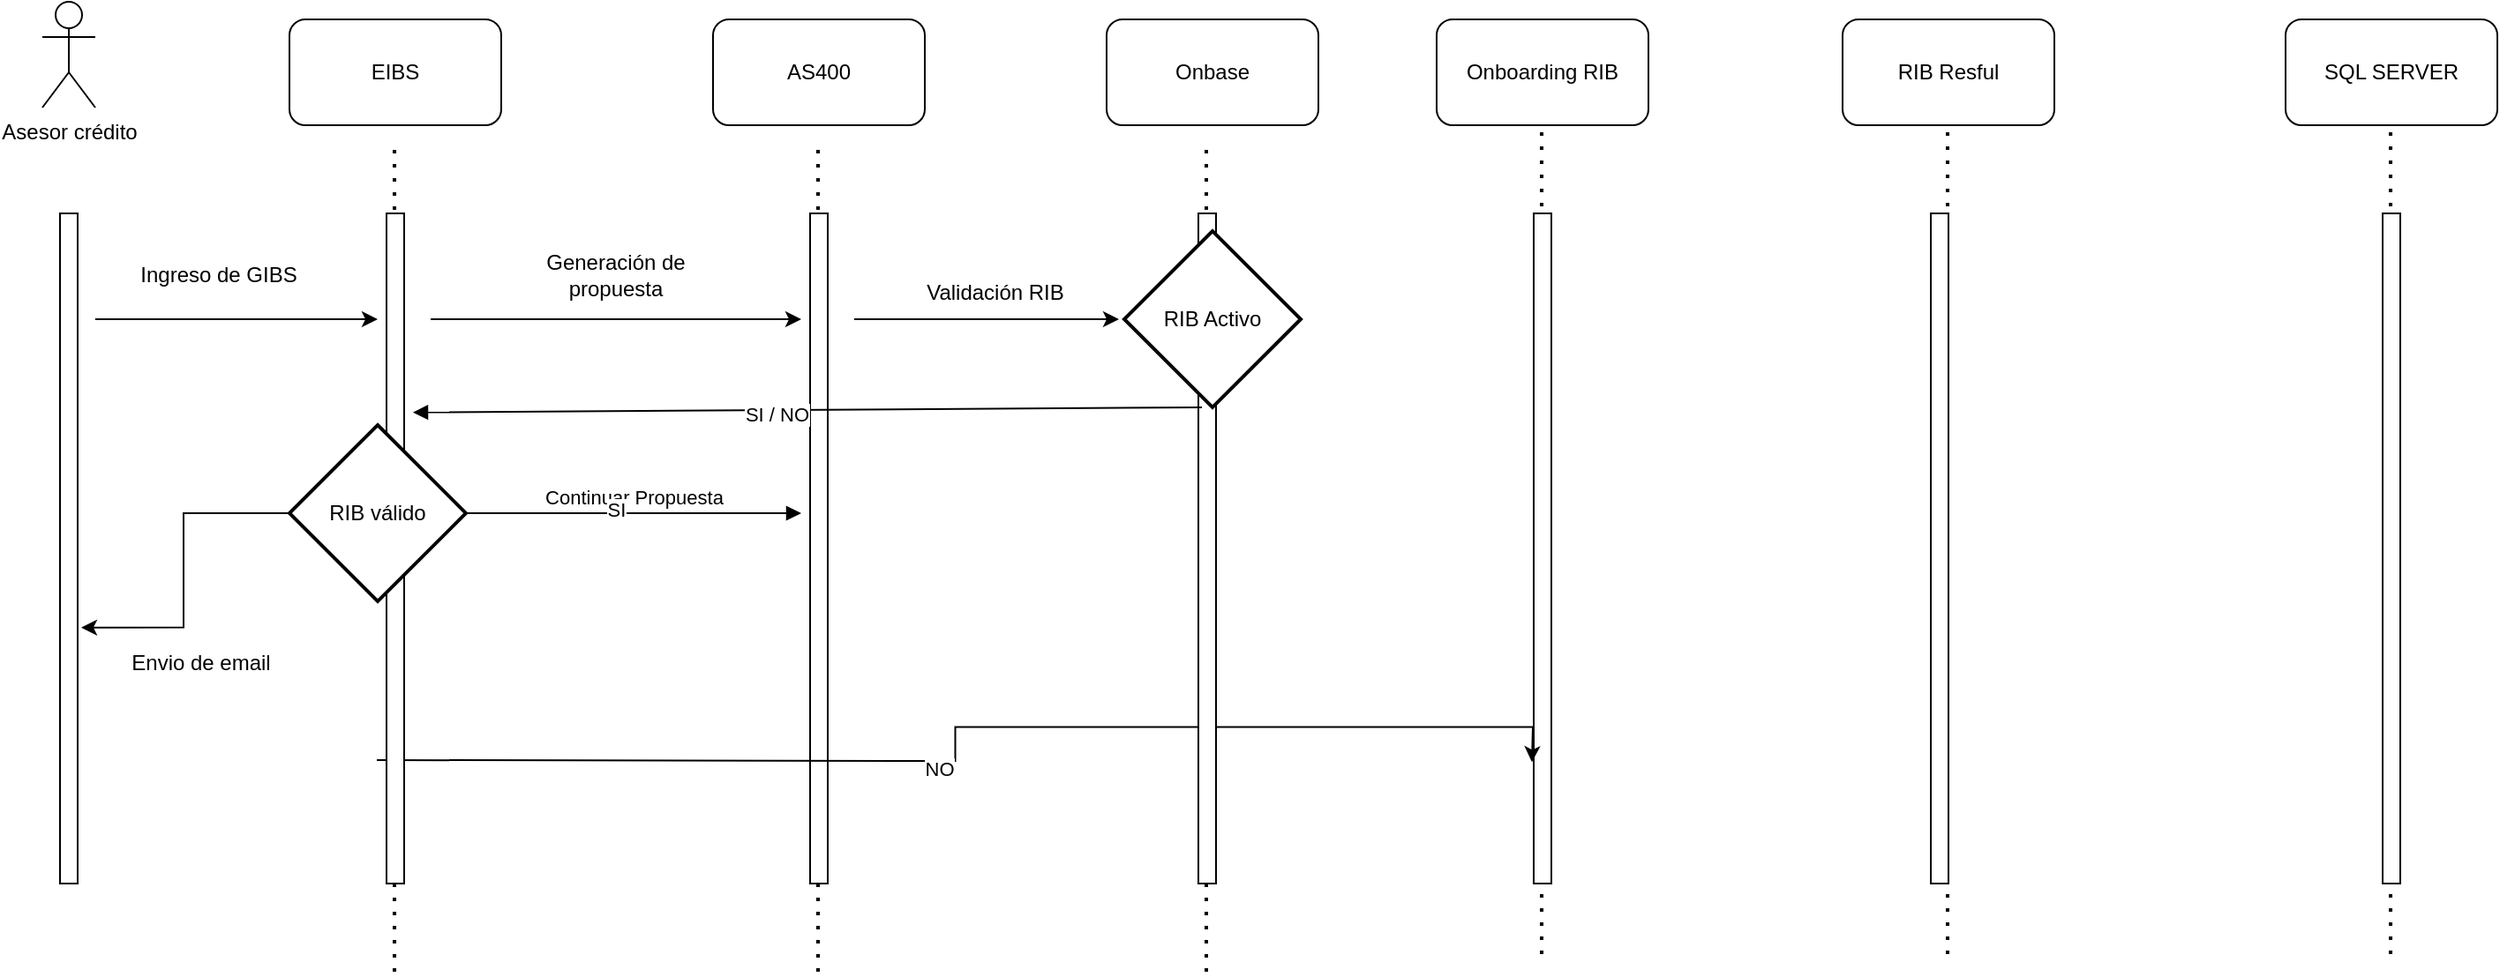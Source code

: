 <mxfile version="24.7.17">
  <diagram name="Página-1" id="44d8g9lSze5oJh3nbTJO">
    <mxGraphModel dx="1674" dy="746" grid="1" gridSize="10" guides="1" tooltips="1" connect="1" arrows="1" fold="1" page="1" pageScale="1" pageWidth="827" pageHeight="1169" math="0" shadow="0">
      <root>
        <mxCell id="0" />
        <mxCell id="1" parent="0" />
        <mxCell id="YaiJavYs_ZO8TBzmR0Fi-1" value="Asesor crédito" style="shape=umlActor;verticalLabelPosition=bottom;verticalAlign=top;html=1;outlineConnect=0;" parent="1" vertex="1">
          <mxGeometry x="80" y="110" width="30" height="60" as="geometry" />
        </mxCell>
        <mxCell id="YaiJavYs_ZO8TBzmR0Fi-13" value="" style="group" parent="1" vertex="1" connectable="0">
          <mxGeometry x="1100" y="120" width="120" height="530" as="geometry" />
        </mxCell>
        <mxCell id="YaiJavYs_ZO8TBzmR0Fi-8" value="RIB Resful" style="rounded=1;whiteSpace=wrap;html=1;" parent="YaiJavYs_ZO8TBzmR0Fi-13" vertex="1">
          <mxGeometry width="120" height="60" as="geometry" />
        </mxCell>
        <mxCell id="YaiJavYs_ZO8TBzmR0Fi-11" value="" style="endArrow=none;dashed=1;html=1;dashPattern=1 3;strokeWidth=2;rounded=0;" parent="YaiJavYs_ZO8TBzmR0Fi-13" edge="1">
          <mxGeometry width="50" height="50" relative="1" as="geometry">
            <mxPoint x="59.5" y="530" as="sourcePoint" />
            <mxPoint x="59.5" y="60" as="targetPoint" />
          </mxGeometry>
        </mxCell>
        <mxCell id="YaiJavYs_ZO8TBzmR0Fi-24" value="" style="rounded=0;whiteSpace=wrap;html=1;" parent="YaiJavYs_ZO8TBzmR0Fi-13" vertex="1">
          <mxGeometry x="50" y="110" width="10" height="380" as="geometry" />
        </mxCell>
        <mxCell id="YaiJavYs_ZO8TBzmR0Fi-16" value="" style="group" parent="1" vertex="1" connectable="0">
          <mxGeometry x="1351" y="120" width="120" height="530" as="geometry" />
        </mxCell>
        <mxCell id="YaiJavYs_ZO8TBzmR0Fi-9" value="SQL SERVER" style="rounded=1;whiteSpace=wrap;html=1;" parent="YaiJavYs_ZO8TBzmR0Fi-16" vertex="1">
          <mxGeometry width="120" height="60" as="geometry" />
        </mxCell>
        <mxCell id="YaiJavYs_ZO8TBzmR0Fi-12" value="" style="endArrow=none;dashed=1;html=1;dashPattern=1 3;strokeWidth=2;rounded=0;" parent="YaiJavYs_ZO8TBzmR0Fi-16" edge="1">
          <mxGeometry width="50" height="50" relative="1" as="geometry">
            <mxPoint x="59.5" y="530" as="sourcePoint" />
            <mxPoint x="59.5" y="60" as="targetPoint" />
          </mxGeometry>
        </mxCell>
        <mxCell id="YaiJavYs_ZO8TBzmR0Fi-25" value="" style="rounded=0;whiteSpace=wrap;html=1;" parent="YaiJavYs_ZO8TBzmR0Fi-16" vertex="1">
          <mxGeometry x="55" y="110" width="10" height="380" as="geometry" />
        </mxCell>
        <mxCell id="YaiJavYs_ZO8TBzmR0Fi-17" value="" style="group" parent="1" vertex="1" connectable="0">
          <mxGeometry x="870" y="120" width="120" height="530" as="geometry" />
        </mxCell>
        <mxCell id="YaiJavYs_ZO8TBzmR0Fi-7" value="Onboarding RIB" style="rounded=1;whiteSpace=wrap;html=1;" parent="YaiJavYs_ZO8TBzmR0Fi-17" vertex="1">
          <mxGeometry width="120" height="60" as="geometry" />
        </mxCell>
        <mxCell id="YaiJavYs_ZO8TBzmR0Fi-10" value="" style="endArrow=none;dashed=1;html=1;dashPattern=1 3;strokeWidth=2;rounded=0;" parent="YaiJavYs_ZO8TBzmR0Fi-17" edge="1">
          <mxGeometry width="50" height="50" relative="1" as="geometry">
            <mxPoint x="59.5" y="530" as="sourcePoint" />
            <mxPoint x="59.5" y="60" as="targetPoint" />
          </mxGeometry>
        </mxCell>
        <mxCell id="YaiJavYs_ZO8TBzmR0Fi-23" value="" style="rounded=0;whiteSpace=wrap;html=1;" parent="YaiJavYs_ZO8TBzmR0Fi-17" vertex="1">
          <mxGeometry x="55" y="110" width="10" height="380" as="geometry" />
        </mxCell>
        <mxCell id="YaiJavYs_ZO8TBzmR0Fi-18" value="" style="group" parent="1" vertex="1" connectable="0">
          <mxGeometry x="460" y="120" width="200" height="540" as="geometry" />
        </mxCell>
        <mxCell id="YaiJavYs_ZO8TBzmR0Fi-5" value="AS400" style="rounded=1;whiteSpace=wrap;html=1;" parent="YaiJavYs_ZO8TBzmR0Fi-18" vertex="1">
          <mxGeometry width="120" height="60" as="geometry" />
        </mxCell>
        <mxCell id="YaiJavYs_ZO8TBzmR0Fi-6" value="" style="endArrow=none;dashed=1;html=1;dashPattern=1 3;strokeWidth=2;rounded=0;" parent="YaiJavYs_ZO8TBzmR0Fi-18" edge="1">
          <mxGeometry width="50" height="50" relative="1" as="geometry">
            <mxPoint x="59.5" y="540" as="sourcePoint" />
            <mxPoint x="59.5" y="70" as="targetPoint" />
          </mxGeometry>
        </mxCell>
        <mxCell id="YaiJavYs_ZO8TBzmR0Fi-22" value="" style="rounded=0;whiteSpace=wrap;html=1;" parent="YaiJavYs_ZO8TBzmR0Fi-18" vertex="1">
          <mxGeometry x="55" y="110" width="10" height="380" as="geometry" />
        </mxCell>
        <mxCell id="YaiJavYs_ZO8TBzmR0Fi-38" value="Validación RIB" style="text;html=1;align=center;verticalAlign=middle;whiteSpace=wrap;rounded=0;" parent="YaiJavYs_ZO8TBzmR0Fi-18" vertex="1">
          <mxGeometry x="120" y="140" width="80" height="30" as="geometry" />
        </mxCell>
        <mxCell id="6GTGhAp1K_8xXgokYNfH-4" style="edgeStyle=orthogonalEdgeStyle;rounded=0;orthogonalLoop=1;jettySize=auto;html=1;entryX=-0.1;entryY=0.582;entryDx=0;entryDy=0;entryPerimeter=0;" edge="1" parent="YaiJavYs_ZO8TBzmR0Fi-18">
          <mxGeometry relative="1" as="geometry">
            <mxPoint x="464" y="421.16" as="targetPoint" />
            <mxPoint x="-190.5" y="420" as="sourcePoint" />
          </mxGeometry>
        </mxCell>
        <mxCell id="6GTGhAp1K_8xXgokYNfH-5" value="NO" style="edgeLabel;html=1;align=center;verticalAlign=middle;resizable=0;points=[];" vertex="1" connectable="0" parent="6GTGhAp1K_8xXgokYNfH-4">
          <mxGeometry x="-0.083" y="-4" relative="1" as="geometry">
            <mxPoint as="offset" />
          </mxGeometry>
        </mxCell>
        <mxCell id="YaiJavYs_ZO8TBzmR0Fi-19" value="" style="group" parent="1" vertex="1" connectable="0">
          <mxGeometry x="220" y="120" width="120" height="540" as="geometry" />
        </mxCell>
        <mxCell id="YaiJavYs_ZO8TBzmR0Fi-2" value="" style="endArrow=none;dashed=1;html=1;dashPattern=1 3;strokeWidth=2;rounded=0;" parent="YaiJavYs_ZO8TBzmR0Fi-19" edge="1">
          <mxGeometry width="50" height="50" relative="1" as="geometry">
            <mxPoint x="59.5" y="540" as="sourcePoint" />
            <mxPoint x="59.5" y="70" as="targetPoint" />
          </mxGeometry>
        </mxCell>
        <mxCell id="YaiJavYs_ZO8TBzmR0Fi-4" value="EIBS" style="rounded=1;whiteSpace=wrap;html=1;" parent="YaiJavYs_ZO8TBzmR0Fi-19" vertex="1">
          <mxGeometry width="120" height="60" as="geometry" />
        </mxCell>
        <mxCell id="YaiJavYs_ZO8TBzmR0Fi-21" value="" style="rounded=0;whiteSpace=wrap;html=1;" parent="YaiJavYs_ZO8TBzmR0Fi-19" vertex="1">
          <mxGeometry x="55" y="110" width="10" height="380" as="geometry" />
        </mxCell>
        <mxCell id="YaiJavYs_ZO8TBzmR0Fi-28" value="Ingreso de GIBS" style="text;html=1;align=center;verticalAlign=middle;whiteSpace=wrap;rounded=0;" parent="YaiJavYs_ZO8TBzmR0Fi-19" vertex="1">
          <mxGeometry x="-100" y="130" width="120" height="30" as="geometry" />
        </mxCell>
        <mxCell id="YaiJavYs_ZO8TBzmR0Fi-72" value="Continuar Propuesta" style="html=1;verticalAlign=bottom;endArrow=block;curved=0;rounded=0;" parent="YaiJavYs_ZO8TBzmR0Fi-19" edge="1" source="6GTGhAp1K_8xXgokYNfH-1">
          <mxGeometry width="80" relative="1" as="geometry">
            <mxPoint x="70" y="280" as="sourcePoint" />
            <mxPoint x="290" y="280" as="targetPoint" />
          </mxGeometry>
        </mxCell>
        <mxCell id="6GTGhAp1K_8xXgokYNfH-3" value="SI" style="edgeLabel;html=1;align=center;verticalAlign=middle;resizable=0;points=[];" vertex="1" connectable="0" parent="YaiJavYs_ZO8TBzmR0Fi-72">
          <mxGeometry x="-0.105" y="2" relative="1" as="geometry">
            <mxPoint as="offset" />
          </mxGeometry>
        </mxCell>
        <mxCell id="6GTGhAp1K_8xXgokYNfH-1" value="RIB válido" style="strokeWidth=2;html=1;shape=mxgraph.flowchart.decision;whiteSpace=wrap;" vertex="1" parent="YaiJavYs_ZO8TBzmR0Fi-19">
          <mxGeometry y="230" width="100" height="100" as="geometry" />
        </mxCell>
        <mxCell id="YaiJavYs_ZO8TBzmR0Fi-20" value="" style="rounded=0;whiteSpace=wrap;html=1;" parent="1" vertex="1">
          <mxGeometry x="90" y="230" width="10" height="380" as="geometry" />
        </mxCell>
        <mxCell id="YaiJavYs_ZO8TBzmR0Fi-26" value="" style="endArrow=classic;html=1;rounded=0;" parent="1" edge="1">
          <mxGeometry width="50" height="50" relative="1" as="geometry">
            <mxPoint x="110" y="290" as="sourcePoint" />
            <mxPoint x="270" y="290" as="targetPoint" />
          </mxGeometry>
        </mxCell>
        <mxCell id="YaiJavYs_ZO8TBzmR0Fi-27" value="" style="endArrow=classic;html=1;rounded=0;" parent="1" edge="1">
          <mxGeometry width="50" height="50" relative="1" as="geometry">
            <mxPoint x="300" y="290" as="sourcePoint" />
            <mxPoint x="510" y="290" as="targetPoint" />
          </mxGeometry>
        </mxCell>
        <mxCell id="YaiJavYs_ZO8TBzmR0Fi-29" value="Generación de propuesta" style="text;html=1;align=center;verticalAlign=middle;whiteSpace=wrap;rounded=0;" parent="1" vertex="1">
          <mxGeometry x="360" y="250" width="90" height="30" as="geometry" />
        </mxCell>
        <mxCell id="YaiJavYs_ZO8TBzmR0Fi-31" value="" style="group" parent="1" vertex="1" connectable="0">
          <mxGeometry x="680" y="120" width="120" height="540" as="geometry" />
        </mxCell>
        <mxCell id="YaiJavYs_ZO8TBzmR0Fi-32" value="Onbase" style="rounded=1;whiteSpace=wrap;html=1;" parent="YaiJavYs_ZO8TBzmR0Fi-31" vertex="1">
          <mxGeometry x="3" width="120" height="60" as="geometry" />
        </mxCell>
        <mxCell id="YaiJavYs_ZO8TBzmR0Fi-33" value="" style="endArrow=none;dashed=1;html=1;dashPattern=1 3;strokeWidth=2;rounded=0;" parent="YaiJavYs_ZO8TBzmR0Fi-31" edge="1">
          <mxGeometry width="50" height="50" relative="1" as="geometry">
            <mxPoint x="59.5" y="540" as="sourcePoint" />
            <mxPoint x="59.5" y="70" as="targetPoint" />
          </mxGeometry>
        </mxCell>
        <mxCell id="YaiJavYs_ZO8TBzmR0Fi-34" value="" style="rounded=0;whiteSpace=wrap;html=1;" parent="YaiJavYs_ZO8TBzmR0Fi-31" vertex="1">
          <mxGeometry x="55" y="110" width="10" height="380" as="geometry" />
        </mxCell>
        <mxCell id="YaiJavYs_ZO8TBzmR0Fi-53" value="RIB Activo" style="strokeWidth=2;html=1;shape=mxgraph.flowchart.decision;whiteSpace=wrap;direction=south;" parent="YaiJavYs_ZO8TBzmR0Fi-31" vertex="1">
          <mxGeometry x="13" y="120" width="100" height="100" as="geometry" />
        </mxCell>
        <mxCell id="YaiJavYs_ZO8TBzmR0Fi-35" value="" style="endArrow=classic;html=1;rounded=0;" parent="1" edge="1">
          <mxGeometry width="50" height="50" relative="1" as="geometry">
            <mxPoint x="540" y="290" as="sourcePoint" />
            <mxPoint x="690" y="290" as="targetPoint" />
          </mxGeometry>
        </mxCell>
        <mxCell id="YaiJavYs_ZO8TBzmR0Fi-66" value="" style="html=1;verticalAlign=bottom;endArrow=block;curved=0;rounded=0;entryX=1.5;entryY=0.297;entryDx=0;entryDy=0;entryPerimeter=0;exitX=1;exitY=0.56;exitDx=0;exitDy=0;exitPerimeter=0;" parent="1" source="YaiJavYs_ZO8TBzmR0Fi-53" target="YaiJavYs_ZO8TBzmR0Fi-21" edge="1">
          <mxGeometry width="80" relative="1" as="geometry">
            <mxPoint x="745" y="350" as="sourcePoint" />
            <mxPoint x="530" y="350" as="targetPoint" />
          </mxGeometry>
        </mxCell>
        <mxCell id="YaiJavYs_ZO8TBzmR0Fi-67" value="SI / NO" style="edgeLabel;html=1;align=center;verticalAlign=middle;resizable=0;points=[];" parent="YaiJavYs_ZO8TBzmR0Fi-66" vertex="1" connectable="0">
          <mxGeometry x="0.079" y="2" relative="1" as="geometry">
            <mxPoint as="offset" />
          </mxGeometry>
        </mxCell>
        <mxCell id="6GTGhAp1K_8xXgokYNfH-6" style="edgeStyle=orthogonalEdgeStyle;rounded=0;orthogonalLoop=1;jettySize=auto;html=1;entryX=1.2;entryY=0.618;entryDx=0;entryDy=0;entryPerimeter=0;" edge="1" parent="1" source="6GTGhAp1K_8xXgokYNfH-1" target="YaiJavYs_ZO8TBzmR0Fi-20">
          <mxGeometry relative="1" as="geometry" />
        </mxCell>
        <mxCell id="6GTGhAp1K_8xXgokYNfH-7" value="Envio de email" style="text;html=1;align=center;verticalAlign=middle;whiteSpace=wrap;rounded=0;" vertex="1" parent="1">
          <mxGeometry x="110" y="470" width="120" height="30" as="geometry" />
        </mxCell>
      </root>
    </mxGraphModel>
  </diagram>
</mxfile>
